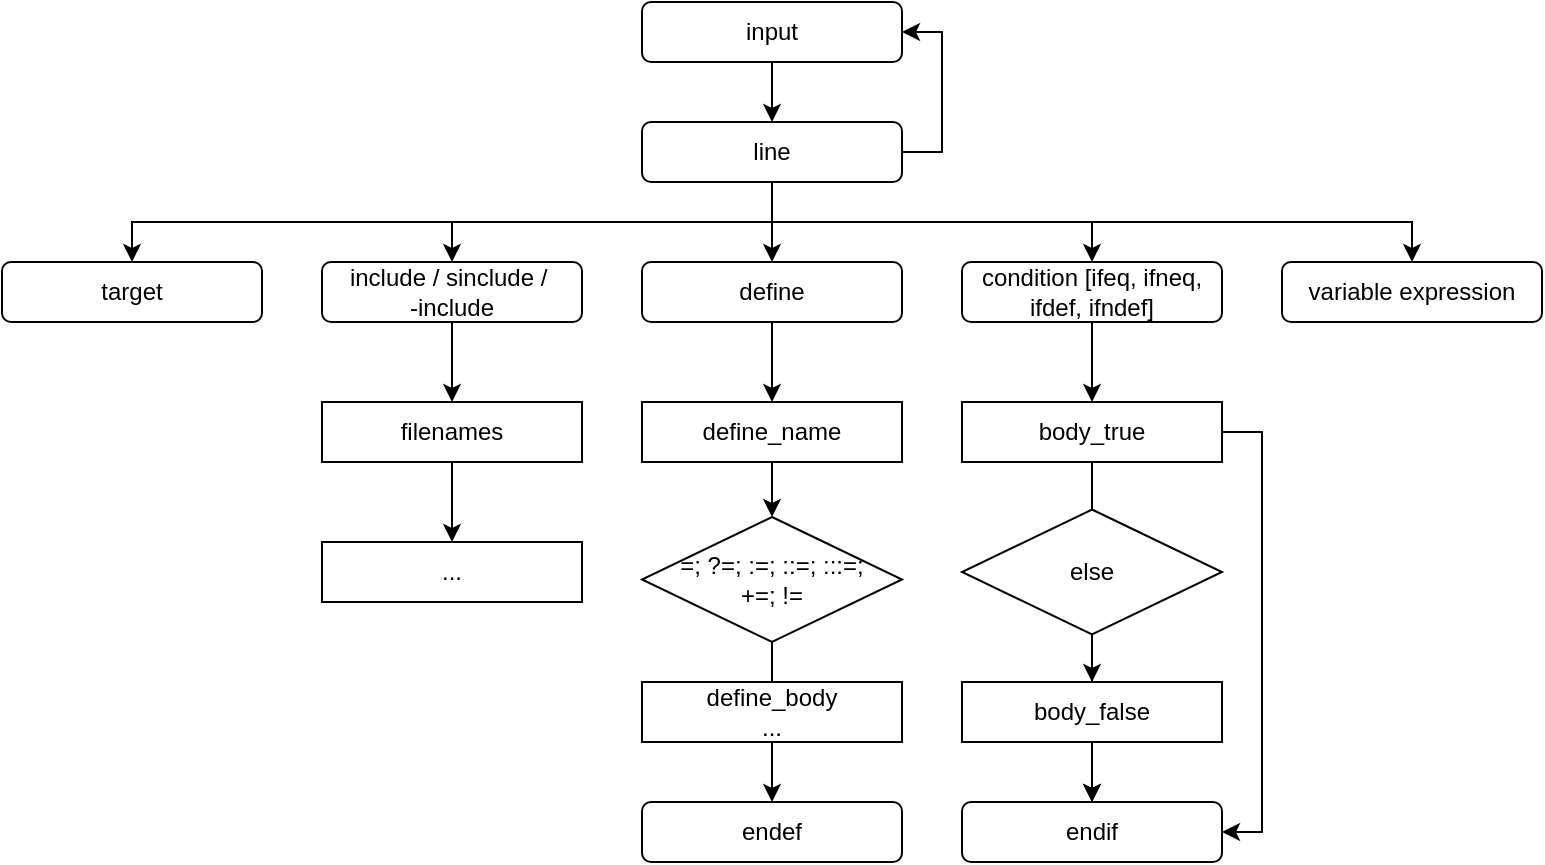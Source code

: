 <mxfile version="24.4.0" type="device">
  <diagram name="Страница — 1" id="sIYqvGQHqi-xVRvbRbNO">
    <mxGraphModel dx="1646" dy="447" grid="1" gridSize="10" guides="1" tooltips="1" connect="1" arrows="1" fold="1" page="1" pageScale="1" pageWidth="827" pageHeight="1169" math="0" shadow="0">
      <root>
        <mxCell id="0" />
        <mxCell id="1" parent="0" />
        <mxCell id="lxRR-VQsLxSrLJsy4aqw-3" value="" style="edgeStyle=orthogonalEdgeStyle;rounded=0;orthogonalLoop=1;jettySize=auto;html=1;" edge="1" parent="1" source="lxRR-VQsLxSrLJsy4aqw-1" target="lxRR-VQsLxSrLJsy4aqw-2">
          <mxGeometry relative="1" as="geometry" />
        </mxCell>
        <mxCell id="lxRR-VQsLxSrLJsy4aqw-1" value="input" style="rounded=1;whiteSpace=wrap;html=1;" vertex="1" parent="1">
          <mxGeometry x="-50" y="30" width="130" height="30" as="geometry" />
        </mxCell>
        <mxCell id="lxRR-VQsLxSrLJsy4aqw-4" style="edgeStyle=orthogonalEdgeStyle;rounded=0;orthogonalLoop=1;jettySize=auto;html=1;entryX=1;entryY=0.5;entryDx=0;entryDy=0;" edge="1" parent="1" source="lxRR-VQsLxSrLJsy4aqw-2" target="lxRR-VQsLxSrLJsy4aqw-1">
          <mxGeometry relative="1" as="geometry">
            <mxPoint x="130" y="40" as="targetPoint" />
            <Array as="points">
              <mxPoint x="100" y="105" />
              <mxPoint x="100" y="45" />
            </Array>
          </mxGeometry>
        </mxCell>
        <mxCell id="lxRR-VQsLxSrLJsy4aqw-10" style="edgeStyle=orthogonalEdgeStyle;rounded=0;orthogonalLoop=1;jettySize=auto;html=1;entryX=0.5;entryY=0;entryDx=0;entryDy=0;" edge="1" parent="1" source="lxRR-VQsLxSrLJsy4aqw-2" target="lxRR-VQsLxSrLJsy4aqw-7">
          <mxGeometry relative="1" as="geometry" />
        </mxCell>
        <mxCell id="lxRR-VQsLxSrLJsy4aqw-2" value="line" style="rounded=1;whiteSpace=wrap;html=1;" vertex="1" parent="1">
          <mxGeometry x="-50" y="90" width="130" height="30" as="geometry" />
        </mxCell>
        <mxCell id="lxRR-VQsLxSrLJsy4aqw-5" value="target" style="rounded=1;whiteSpace=wrap;html=1;" vertex="1" parent="1">
          <mxGeometry x="-370" y="160" width="130" height="30" as="geometry" />
        </mxCell>
        <mxCell id="lxRR-VQsLxSrLJsy4aqw-18" value="" style="edgeStyle=orthogonalEdgeStyle;rounded=0;orthogonalLoop=1;jettySize=auto;html=1;" edge="1" parent="1" source="lxRR-VQsLxSrLJsy4aqw-6" target="lxRR-VQsLxSrLJsy4aqw-17">
          <mxGeometry relative="1" as="geometry" />
        </mxCell>
        <mxCell id="lxRR-VQsLxSrLJsy4aqw-6" value="include / sinclude /&amp;nbsp;&lt;div&gt;-include&lt;/div&gt;" style="rounded=1;whiteSpace=wrap;html=1;" vertex="1" parent="1">
          <mxGeometry x="-210" y="160" width="130" height="30" as="geometry" />
        </mxCell>
        <mxCell id="lxRR-VQsLxSrLJsy4aqw-22" value="" style="edgeStyle=orthogonalEdgeStyle;rounded=0;orthogonalLoop=1;jettySize=auto;html=1;" edge="1" parent="1" source="lxRR-VQsLxSrLJsy4aqw-7" target="lxRR-VQsLxSrLJsy4aqw-21">
          <mxGeometry relative="1" as="geometry" />
        </mxCell>
        <mxCell id="lxRR-VQsLxSrLJsy4aqw-7" value="define" style="rounded=1;whiteSpace=wrap;html=1;" vertex="1" parent="1">
          <mxGeometry x="-50" y="160" width="130" height="30" as="geometry" />
        </mxCell>
        <mxCell id="lxRR-VQsLxSrLJsy4aqw-32" value="" style="edgeStyle=orthogonalEdgeStyle;rounded=0;orthogonalLoop=1;jettySize=auto;html=1;" edge="1" parent="1" source="lxRR-VQsLxSrLJsy4aqw-8">
          <mxGeometry relative="1" as="geometry">
            <mxPoint x="175" y="230" as="targetPoint" />
          </mxGeometry>
        </mxCell>
        <mxCell id="lxRR-VQsLxSrLJsy4aqw-8" value="condition [ifeq, ifneq, ifdef, ifndef]" style="rounded=1;whiteSpace=wrap;html=1;" vertex="1" parent="1">
          <mxGeometry x="110" y="160" width="130" height="30" as="geometry" />
        </mxCell>
        <mxCell id="lxRR-VQsLxSrLJsy4aqw-9" value="variable expression" style="rounded=1;whiteSpace=wrap;html=1;" vertex="1" parent="1">
          <mxGeometry x="270" y="160" width="130" height="30" as="geometry" />
        </mxCell>
        <mxCell id="lxRR-VQsLxSrLJsy4aqw-12" value="" style="endArrow=classic;html=1;rounded=0;entryX=0.5;entryY=0;entryDx=0;entryDy=0;" edge="1" parent="1" target="lxRR-VQsLxSrLJsy4aqw-9">
          <mxGeometry width="50" height="50" relative="1" as="geometry">
            <mxPoint x="10" y="140" as="sourcePoint" />
            <mxPoint x="340" y="140" as="targetPoint" />
            <Array as="points">
              <mxPoint x="335" y="140" />
            </Array>
          </mxGeometry>
        </mxCell>
        <mxCell id="lxRR-VQsLxSrLJsy4aqw-14" value="" style="endArrow=classic;html=1;rounded=0;entryX=0.5;entryY=0;entryDx=0;entryDy=0;" edge="1" parent="1" target="lxRR-VQsLxSrLJsy4aqw-8">
          <mxGeometry width="50" height="50" relative="1" as="geometry">
            <mxPoint x="175" y="140" as="sourcePoint" />
            <mxPoint x="110" y="140" as="targetPoint" />
          </mxGeometry>
        </mxCell>
        <mxCell id="lxRR-VQsLxSrLJsy4aqw-15" value="" style="endArrow=classic;html=1;rounded=0;entryX=0.5;entryY=0;entryDx=0;entryDy=0;" edge="1" parent="1" target="lxRR-VQsLxSrLJsy4aqw-5">
          <mxGeometry width="50" height="50" relative="1" as="geometry">
            <mxPoint x="10" y="140" as="sourcePoint" />
            <mxPoint x="-310" y="140" as="targetPoint" />
            <Array as="points">
              <mxPoint x="-305" y="140" />
            </Array>
          </mxGeometry>
        </mxCell>
        <mxCell id="lxRR-VQsLxSrLJsy4aqw-16" value="" style="endArrow=classic;html=1;rounded=0;entryX=0.5;entryY=0;entryDx=0;entryDy=0;" edge="1" parent="1" target="lxRR-VQsLxSrLJsy4aqw-6">
          <mxGeometry width="50" height="50" relative="1" as="geometry">
            <mxPoint x="-145" y="140" as="sourcePoint" />
            <mxPoint x="-160" y="110" as="targetPoint" />
          </mxGeometry>
        </mxCell>
        <mxCell id="lxRR-VQsLxSrLJsy4aqw-20" value="" style="edgeStyle=orthogonalEdgeStyle;rounded=0;orthogonalLoop=1;jettySize=auto;html=1;" edge="1" parent="1" source="lxRR-VQsLxSrLJsy4aqw-17" target="lxRR-VQsLxSrLJsy4aqw-19">
          <mxGeometry relative="1" as="geometry" />
        </mxCell>
        <mxCell id="lxRR-VQsLxSrLJsy4aqw-17" value="filenames" style="rounded=0;whiteSpace=wrap;html=1;" vertex="1" parent="1">
          <mxGeometry x="-210" y="230" width="130" height="30" as="geometry" />
        </mxCell>
        <mxCell id="lxRR-VQsLxSrLJsy4aqw-19" value="..." style="rounded=0;whiteSpace=wrap;html=1;" vertex="1" parent="1">
          <mxGeometry x="-210" y="300" width="130" height="30" as="geometry" />
        </mxCell>
        <mxCell id="lxRR-VQsLxSrLJsy4aqw-24" value="" style="edgeStyle=orthogonalEdgeStyle;rounded=0;orthogonalLoop=1;jettySize=auto;html=1;" edge="1" parent="1" source="lxRR-VQsLxSrLJsy4aqw-21" target="lxRR-VQsLxSrLJsy4aqw-23">
          <mxGeometry relative="1" as="geometry" />
        </mxCell>
        <mxCell id="lxRR-VQsLxSrLJsy4aqw-21" value="define_name" style="rounded=0;whiteSpace=wrap;html=1;" vertex="1" parent="1">
          <mxGeometry x="-50" y="230" width="130" height="30" as="geometry" />
        </mxCell>
        <mxCell id="lxRR-VQsLxSrLJsy4aqw-27" value="" style="edgeStyle=orthogonalEdgeStyle;rounded=0;orthogonalLoop=1;jettySize=auto;html=1;" edge="1" parent="1" source="lxRR-VQsLxSrLJsy4aqw-23" target="lxRR-VQsLxSrLJsy4aqw-26">
          <mxGeometry relative="1" as="geometry" />
        </mxCell>
        <mxCell id="lxRR-VQsLxSrLJsy4aqw-23" value="=; ?=; :=; ::=; :::=;&lt;div&gt;+=; !=&lt;/div&gt;" style="rhombus;whiteSpace=wrap;html=1;rounded=0;" vertex="1" parent="1">
          <mxGeometry x="-50" y="287.5" width="130" height="62.5" as="geometry" />
        </mxCell>
        <mxCell id="lxRR-VQsLxSrLJsy4aqw-25" value="define_body&lt;div&gt;...&lt;/div&gt;" style="rounded=0;whiteSpace=wrap;html=1;" vertex="1" parent="1">
          <mxGeometry x="-50" y="370" width="130" height="30" as="geometry" />
        </mxCell>
        <mxCell id="lxRR-VQsLxSrLJsy4aqw-26" value="endef" style="rounded=1;whiteSpace=wrap;html=1;" vertex="1" parent="1">
          <mxGeometry x="-50" y="430" width="130" height="30" as="geometry" />
        </mxCell>
        <mxCell id="lxRR-VQsLxSrLJsy4aqw-39" style="edgeStyle=orthogonalEdgeStyle;rounded=0;orthogonalLoop=1;jettySize=auto;html=1;entryX=1;entryY=0.5;entryDx=0;entryDy=0;" edge="1" parent="1" source="lxRR-VQsLxSrLJsy4aqw-33" target="lxRR-VQsLxSrLJsy4aqw-37">
          <mxGeometry relative="1" as="geometry">
            <Array as="points">
              <mxPoint x="260" y="245" />
              <mxPoint x="260" y="445" />
            </Array>
          </mxGeometry>
        </mxCell>
        <mxCell id="lxRR-VQsLxSrLJsy4aqw-41" value="" style="edgeStyle=orthogonalEdgeStyle;rounded=0;orthogonalLoop=1;jettySize=auto;html=1;" edge="1" parent="1" source="lxRR-VQsLxSrLJsy4aqw-33" target="lxRR-VQsLxSrLJsy4aqw-36">
          <mxGeometry relative="1" as="geometry" />
        </mxCell>
        <mxCell id="lxRR-VQsLxSrLJsy4aqw-33" value="body_true" style="rounded=0;whiteSpace=wrap;html=1;" vertex="1" parent="1">
          <mxGeometry x="110" y="230" width="130" height="30" as="geometry" />
        </mxCell>
        <mxCell id="lxRR-VQsLxSrLJsy4aqw-40" value="" style="edgeStyle=orthogonalEdgeStyle;rounded=0;orthogonalLoop=1;jettySize=auto;html=1;" edge="1" parent="1" source="lxRR-VQsLxSrLJsy4aqw-35" target="lxRR-VQsLxSrLJsy4aqw-37">
          <mxGeometry relative="1" as="geometry" />
        </mxCell>
        <mxCell id="lxRR-VQsLxSrLJsy4aqw-35" value="else" style="rhombus;whiteSpace=wrap;html=1;rounded=0;" vertex="1" parent="1">
          <mxGeometry x="110" y="283.75" width="130" height="62.5" as="geometry" />
        </mxCell>
        <mxCell id="lxRR-VQsLxSrLJsy4aqw-38" value="" style="edgeStyle=orthogonalEdgeStyle;rounded=0;orthogonalLoop=1;jettySize=auto;html=1;" edge="1" parent="1" source="lxRR-VQsLxSrLJsy4aqw-36" target="lxRR-VQsLxSrLJsy4aqw-37">
          <mxGeometry relative="1" as="geometry" />
        </mxCell>
        <mxCell id="lxRR-VQsLxSrLJsy4aqw-36" value="body_false" style="rounded=0;whiteSpace=wrap;html=1;" vertex="1" parent="1">
          <mxGeometry x="110" y="370" width="130" height="30" as="geometry" />
        </mxCell>
        <mxCell id="lxRR-VQsLxSrLJsy4aqw-37" value="endif" style="rounded=1;whiteSpace=wrap;html=1;" vertex="1" parent="1">
          <mxGeometry x="110" y="430" width="130" height="30" as="geometry" />
        </mxCell>
      </root>
    </mxGraphModel>
  </diagram>
</mxfile>
